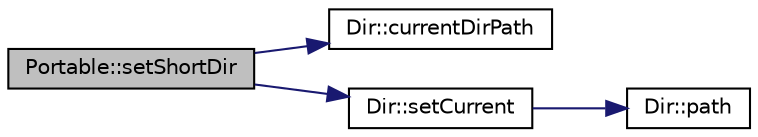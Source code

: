 digraph "Portable::setShortDir"
{
 // LATEX_PDF_SIZE
  edge [fontname="Helvetica",fontsize="10",labelfontname="Helvetica",labelfontsize="10"];
  node [fontname="Helvetica",fontsize="10",shape=record];
  rankdir="LR";
  Node1 [label="Portable::setShortDir",height=0.2,width=0.4,color="black", fillcolor="grey75", style="filled", fontcolor="black",tooltip=" "];
  Node1 -> Node2 [color="midnightblue",fontsize="10",style="solid",fontname="Helvetica"];
  Node2 [label="Dir::currentDirPath",height=0.2,width=0.4,color="black", fillcolor="white", style="filled",URL="$classDir.html#a0f62ab07068c5f966bca7ce280f4ed49",tooltip=" "];
  Node1 -> Node3 [color="midnightblue",fontsize="10",style="solid",fontname="Helvetica"];
  Node3 [label="Dir::setCurrent",height=0.2,width=0.4,color="black", fillcolor="white", style="filled",URL="$classDir.html#ab3b09edc88159dc30426999bdc7d6d7b",tooltip=" "];
  Node3 -> Node4 [color="midnightblue",fontsize="10",style="solid",fontname="Helvetica"];
  Node4 [label="Dir::path",height=0.2,width=0.4,color="black", fillcolor="white", style="filled",URL="$classDir.html#ac277cdc273640905e941d9e6262bc594",tooltip=" "];
}
